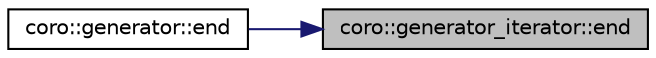 digraph "coro::generator_iterator::end"
{
 // LATEX_PDF_SIZE
  edge [fontname="Helvetica",fontsize="10",labelfontname="Helvetica",labelfontsize="10"];
  node [fontname="Helvetica",fontsize="10",shape=record];
  rankdir="RL";
  Node1 [label="coro::generator_iterator::end",height=0.2,width=0.4,color="black", fillcolor="grey75", style="filled", fontcolor="black",tooltip="retrieve end iterator"];
  Node1 -> Node2 [dir="back",color="midnightblue",fontsize="10",style="solid",fontname="Helvetica"];
  Node2 [label="coro::generator::end",height=0.2,width=0.4,color="black", fillcolor="white", style="filled",URL="$classcoro_1_1generator_a0b31eb3cc65fa021ccf45c5eb9fdc442.html#a0b31eb3cc65fa021ccf45c5eb9fdc442",tooltip="retrieve end iterator"];
}
